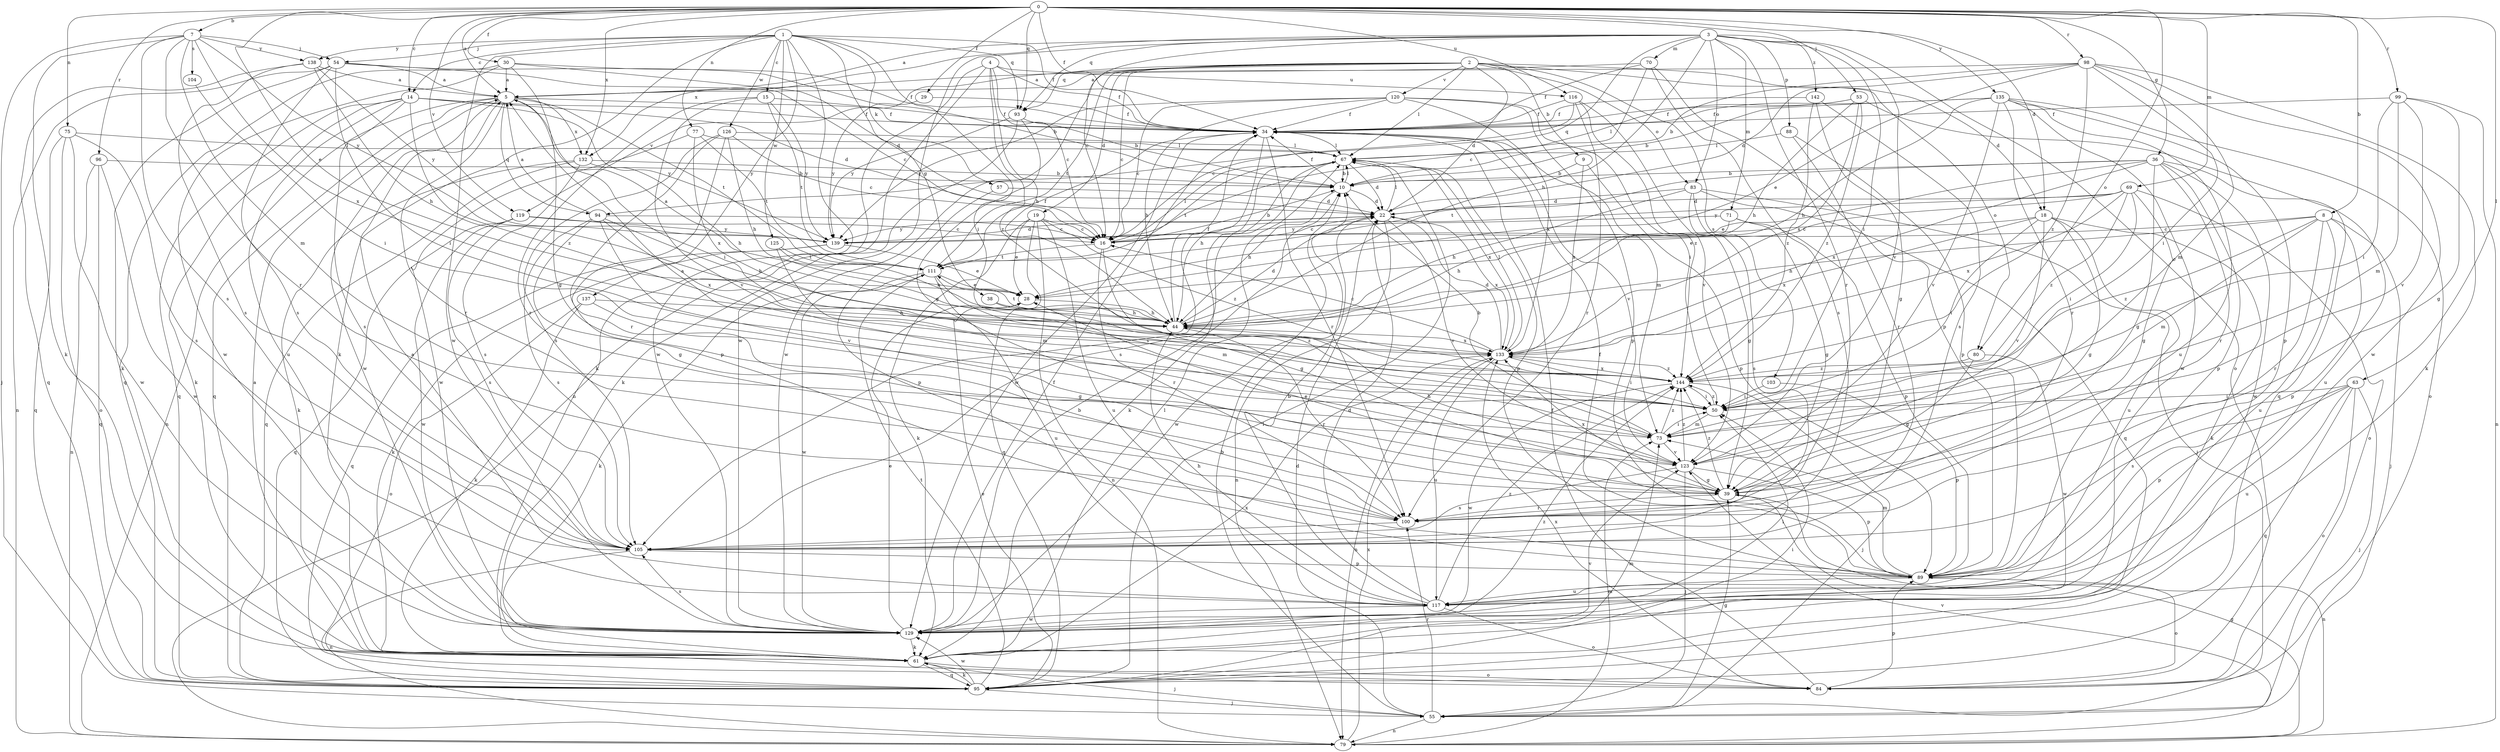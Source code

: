 strict digraph  {
0;
1;
2;
3;
4;
5;
7;
8;
9;
10;
14;
15;
16;
18;
19;
22;
28;
29;
30;
34;
36;
38;
39;
44;
50;
53;
54;
55;
57;
61;
63;
67;
69;
70;
71;
73;
75;
77;
79;
80;
83;
84;
88;
89;
93;
94;
95;
96;
98;
99;
100;
103;
104;
105;
111;
116;
117;
119;
120;
123;
125;
126;
129;
132;
133;
135;
137;
138;
139;
142;
144;
0 -> 5  [label=a];
0 -> 7  [label=b];
0 -> 8  [label=b];
0 -> 14  [label=c];
0 -> 18  [label=d];
0 -> 28  [label=e];
0 -> 29  [label=f];
0 -> 30  [label=f];
0 -> 34  [label=f];
0 -> 36  [label=g];
0 -> 53  [label=j];
0 -> 63  [label=l];
0 -> 69  [label=m];
0 -> 75  [label=n];
0 -> 77  [label=n];
0 -> 80  [label=o];
0 -> 93  [label=q];
0 -> 96  [label=r];
0 -> 98  [label=r];
0 -> 99  [label=r];
0 -> 116  [label=u];
0 -> 119  [label=v];
0 -> 132  [label=x];
0 -> 135  [label=y];
1 -> 14  [label=c];
1 -> 15  [label=c];
1 -> 34  [label=f];
1 -> 38  [label=g];
1 -> 50  [label=i];
1 -> 54  [label=j];
1 -> 57  [label=k];
1 -> 61  [label=k];
1 -> 79  [label=n];
1 -> 93  [label=q];
1 -> 125  [label=w];
1 -> 126  [label=w];
1 -> 129  [label=w];
1 -> 137  [label=y];
1 -> 138  [label=y];
2 -> 9  [label=b];
2 -> 16  [label=c];
2 -> 18  [label=d];
2 -> 19  [label=d];
2 -> 22  [label=d];
2 -> 67  [label=l];
2 -> 80  [label=o];
2 -> 83  [label=o];
2 -> 93  [label=q];
2 -> 103  [label=s];
2 -> 111  [label=t];
2 -> 119  [label=v];
2 -> 120  [label=v];
2 -> 129  [label=w];
3 -> 5  [label=a];
3 -> 16  [label=c];
3 -> 44  [label=h];
3 -> 50  [label=i];
3 -> 70  [label=m];
3 -> 71  [label=m];
3 -> 83  [label=o];
3 -> 84  [label=o];
3 -> 88  [label=p];
3 -> 93  [label=q];
3 -> 94  [label=q];
3 -> 100  [label=r];
3 -> 123  [label=v];
3 -> 129  [label=w];
3 -> 132  [label=x];
3 -> 142  [label=z];
4 -> 16  [label=c];
4 -> 34  [label=f];
4 -> 44  [label=h];
4 -> 61  [label=k];
4 -> 116  [label=u];
4 -> 129  [label=w];
4 -> 144  [label=z];
5 -> 34  [label=f];
5 -> 50  [label=i];
5 -> 79  [label=n];
5 -> 94  [label=q];
5 -> 95  [label=q];
5 -> 100  [label=r];
5 -> 111  [label=t];
5 -> 129  [label=w];
5 -> 132  [label=x];
7 -> 54  [label=j];
7 -> 55  [label=j];
7 -> 61  [label=k];
7 -> 73  [label=m];
7 -> 100  [label=r];
7 -> 104  [label=s];
7 -> 105  [label=s];
7 -> 133  [label=x];
7 -> 138  [label=y];
7 -> 139  [label=y];
8 -> 16  [label=c];
8 -> 44  [label=h];
8 -> 55  [label=j];
8 -> 73  [label=m];
8 -> 89  [label=p];
8 -> 100  [label=r];
8 -> 117  [label=u];
8 -> 144  [label=z];
9 -> 10  [label=b];
9 -> 89  [label=p];
9 -> 133  [label=x];
10 -> 22  [label=d];
10 -> 34  [label=f];
10 -> 44  [label=h];
10 -> 67  [label=l];
14 -> 22  [label=d];
14 -> 34  [label=f];
14 -> 61  [label=k];
14 -> 95  [label=q];
14 -> 105  [label=s];
14 -> 117  [label=u];
14 -> 139  [label=y];
14 -> 144  [label=z];
15 -> 34  [label=f];
15 -> 100  [label=r];
15 -> 111  [label=t];
15 -> 123  [label=v];
15 -> 139  [label=y];
16 -> 10  [label=b];
16 -> 39  [label=g];
16 -> 67  [label=l];
16 -> 100  [label=r];
16 -> 111  [label=t];
18 -> 16  [label=c];
18 -> 39  [label=g];
18 -> 50  [label=i];
18 -> 61  [label=k];
18 -> 117  [label=u];
18 -> 123  [label=v];
18 -> 133  [label=x];
19 -> 16  [label=c];
19 -> 28  [label=e];
19 -> 61  [label=k];
19 -> 79  [label=n];
19 -> 95  [label=q];
19 -> 117  [label=u];
19 -> 144  [label=z];
22 -> 16  [label=c];
22 -> 67  [label=l];
22 -> 79  [label=n];
22 -> 123  [label=v];
22 -> 129  [label=w];
22 -> 133  [label=x];
22 -> 139  [label=y];
28 -> 5  [label=a];
28 -> 44  [label=h];
29 -> 34  [label=f];
29 -> 139  [label=y];
30 -> 5  [label=a];
30 -> 22  [label=d];
30 -> 34  [label=f];
30 -> 39  [label=g];
30 -> 95  [label=q];
30 -> 129  [label=w];
34 -> 67  [label=l];
34 -> 73  [label=m];
34 -> 100  [label=r];
34 -> 105  [label=s];
34 -> 123  [label=v];
34 -> 129  [label=w];
36 -> 10  [label=b];
36 -> 28  [label=e];
36 -> 39  [label=g];
36 -> 89  [label=p];
36 -> 100  [label=r];
36 -> 111  [label=t];
36 -> 117  [label=u];
36 -> 129  [label=w];
36 -> 133  [label=x];
38 -> 44  [label=h];
38 -> 144  [label=z];
39 -> 28  [label=e];
39 -> 79  [label=n];
39 -> 100  [label=r];
39 -> 133  [label=x];
39 -> 144  [label=z];
44 -> 22  [label=d];
44 -> 34  [label=f];
44 -> 100  [label=r];
44 -> 111  [label=t];
44 -> 133  [label=x];
50 -> 73  [label=m];
50 -> 144  [label=z];
53 -> 34  [label=f];
53 -> 44  [label=h];
53 -> 67  [label=l];
53 -> 95  [label=q];
53 -> 133  [label=x];
53 -> 144  [label=z];
54 -> 5  [label=a];
54 -> 10  [label=b];
54 -> 16  [label=c];
54 -> 50  [label=i];
54 -> 61  [label=k];
54 -> 79  [label=n];
54 -> 105  [label=s];
55 -> 10  [label=b];
55 -> 22  [label=d];
55 -> 39  [label=g];
55 -> 79  [label=n];
55 -> 100  [label=r];
57 -> 22  [label=d];
57 -> 89  [label=p];
61 -> 5  [label=a];
61 -> 55  [label=j];
61 -> 67  [label=l];
61 -> 84  [label=o];
61 -> 95  [label=q];
61 -> 123  [label=v];
61 -> 133  [label=x];
61 -> 144  [label=z];
63 -> 50  [label=i];
63 -> 55  [label=j];
63 -> 84  [label=o];
63 -> 89  [label=p];
63 -> 95  [label=q];
63 -> 105  [label=s];
63 -> 117  [label=u];
67 -> 10  [label=b];
67 -> 22  [label=d];
67 -> 44  [label=h];
67 -> 61  [label=k];
67 -> 89  [label=p];
67 -> 105  [label=s];
67 -> 111  [label=t];
67 -> 133  [label=x];
69 -> 22  [label=d];
69 -> 28  [label=e];
69 -> 39  [label=g];
69 -> 50  [label=i];
69 -> 84  [label=o];
69 -> 133  [label=x];
69 -> 139  [label=y];
69 -> 144  [label=z];
70 -> 5  [label=a];
70 -> 16  [label=c];
70 -> 34  [label=f];
70 -> 89  [label=p];
70 -> 105  [label=s];
71 -> 39  [label=g];
71 -> 44  [label=h];
71 -> 89  [label=p];
71 -> 139  [label=y];
73 -> 5  [label=a];
73 -> 10  [label=b];
73 -> 50  [label=i];
73 -> 123  [label=v];
73 -> 144  [label=z];
75 -> 67  [label=l];
75 -> 84  [label=o];
75 -> 95  [label=q];
75 -> 105  [label=s];
75 -> 129  [label=w];
77 -> 67  [label=l];
77 -> 111  [label=t];
77 -> 129  [label=w];
77 -> 133  [label=x];
79 -> 39  [label=g];
79 -> 73  [label=m];
79 -> 123  [label=v];
79 -> 133  [label=x];
80 -> 39  [label=g];
80 -> 129  [label=w];
80 -> 144  [label=z];
83 -> 22  [label=d];
83 -> 39  [label=g];
83 -> 44  [label=h];
83 -> 55  [label=j];
83 -> 95  [label=q];
83 -> 105  [label=s];
84 -> 34  [label=f];
84 -> 89  [label=p];
84 -> 133  [label=x];
88 -> 67  [label=l];
88 -> 89  [label=p];
88 -> 100  [label=r];
89 -> 34  [label=f];
89 -> 73  [label=m];
89 -> 84  [label=o];
89 -> 117  [label=u];
93 -> 10  [label=b];
93 -> 39  [label=g];
93 -> 61  [label=k];
93 -> 139  [label=y];
94 -> 5  [label=a];
94 -> 16  [label=c];
94 -> 39  [label=g];
94 -> 44  [label=h];
94 -> 105  [label=s];
94 -> 123  [label=v];
94 -> 133  [label=x];
95 -> 28  [label=e];
95 -> 50  [label=i];
95 -> 55  [label=j];
95 -> 61  [label=k];
95 -> 67  [label=l];
95 -> 73  [label=m];
95 -> 111  [label=t];
95 -> 129  [label=w];
96 -> 10  [label=b];
96 -> 79  [label=n];
96 -> 95  [label=q];
96 -> 129  [label=w];
98 -> 5  [label=a];
98 -> 10  [label=b];
98 -> 22  [label=d];
98 -> 28  [label=e];
98 -> 50  [label=i];
98 -> 61  [label=k];
98 -> 73  [label=m];
98 -> 129  [label=w];
98 -> 144  [label=z];
99 -> 34  [label=f];
99 -> 39  [label=g];
99 -> 50  [label=i];
99 -> 73  [label=m];
99 -> 79  [label=n];
99 -> 123  [label=v];
100 -> 105  [label=s];
103 -> 50  [label=i];
103 -> 89  [label=p];
104 -> 50  [label=i];
105 -> 79  [label=n];
105 -> 89  [label=p];
111 -> 28  [label=e];
111 -> 34  [label=f];
111 -> 61  [label=k];
111 -> 73  [label=m];
111 -> 117  [label=u];
111 -> 129  [label=w];
116 -> 16  [label=c];
116 -> 34  [label=f];
116 -> 100  [label=r];
116 -> 123  [label=v];
116 -> 144  [label=z];
117 -> 5  [label=a];
117 -> 10  [label=b];
117 -> 22  [label=d];
117 -> 44  [label=h];
117 -> 84  [label=o];
117 -> 129  [label=w];
117 -> 144  [label=z];
119 -> 16  [label=c];
119 -> 95  [label=q];
119 -> 105  [label=s];
119 -> 129  [label=w];
119 -> 139  [label=y];
120 -> 16  [label=c];
120 -> 34  [label=f];
120 -> 44  [label=h];
120 -> 50  [label=i];
120 -> 89  [label=p];
120 -> 133  [label=x];
120 -> 139  [label=y];
123 -> 39  [label=g];
123 -> 44  [label=h];
123 -> 55  [label=j];
123 -> 89  [label=p];
123 -> 105  [label=s];
123 -> 144  [label=z];
125 -> 44  [label=h];
125 -> 73  [label=m];
125 -> 111  [label=t];
126 -> 16  [label=c];
126 -> 44  [label=h];
126 -> 67  [label=l];
126 -> 89  [label=p];
126 -> 100  [label=r];
126 -> 105  [label=s];
129 -> 10  [label=b];
129 -> 28  [label=e];
129 -> 34  [label=f];
129 -> 50  [label=i];
129 -> 61  [label=k];
129 -> 105  [label=s];
132 -> 10  [label=b];
132 -> 44  [label=h];
132 -> 61  [label=k];
132 -> 95  [label=q];
132 -> 105  [label=s];
133 -> 16  [label=c];
133 -> 22  [label=d];
133 -> 50  [label=i];
133 -> 67  [label=l];
133 -> 79  [label=n];
133 -> 117  [label=u];
133 -> 144  [label=z];
135 -> 10  [label=b];
135 -> 34  [label=f];
135 -> 44  [label=h];
135 -> 84  [label=o];
135 -> 89  [label=p];
135 -> 100  [label=r];
135 -> 117  [label=u];
135 -> 123  [label=v];
135 -> 129  [label=w];
137 -> 39  [label=g];
137 -> 44  [label=h];
137 -> 61  [label=k];
137 -> 84  [label=o];
138 -> 5  [label=a];
138 -> 44  [label=h];
138 -> 95  [label=q];
138 -> 105  [label=s];
138 -> 139  [label=y];
139 -> 22  [label=d];
139 -> 28  [label=e];
139 -> 61  [label=k];
139 -> 95  [label=q];
142 -> 34  [label=f];
142 -> 39  [label=g];
142 -> 105  [label=s];
142 -> 144  [label=z];
144 -> 50  [label=i];
144 -> 55  [label=j];
144 -> 129  [label=w];
144 -> 133  [label=x];
}
